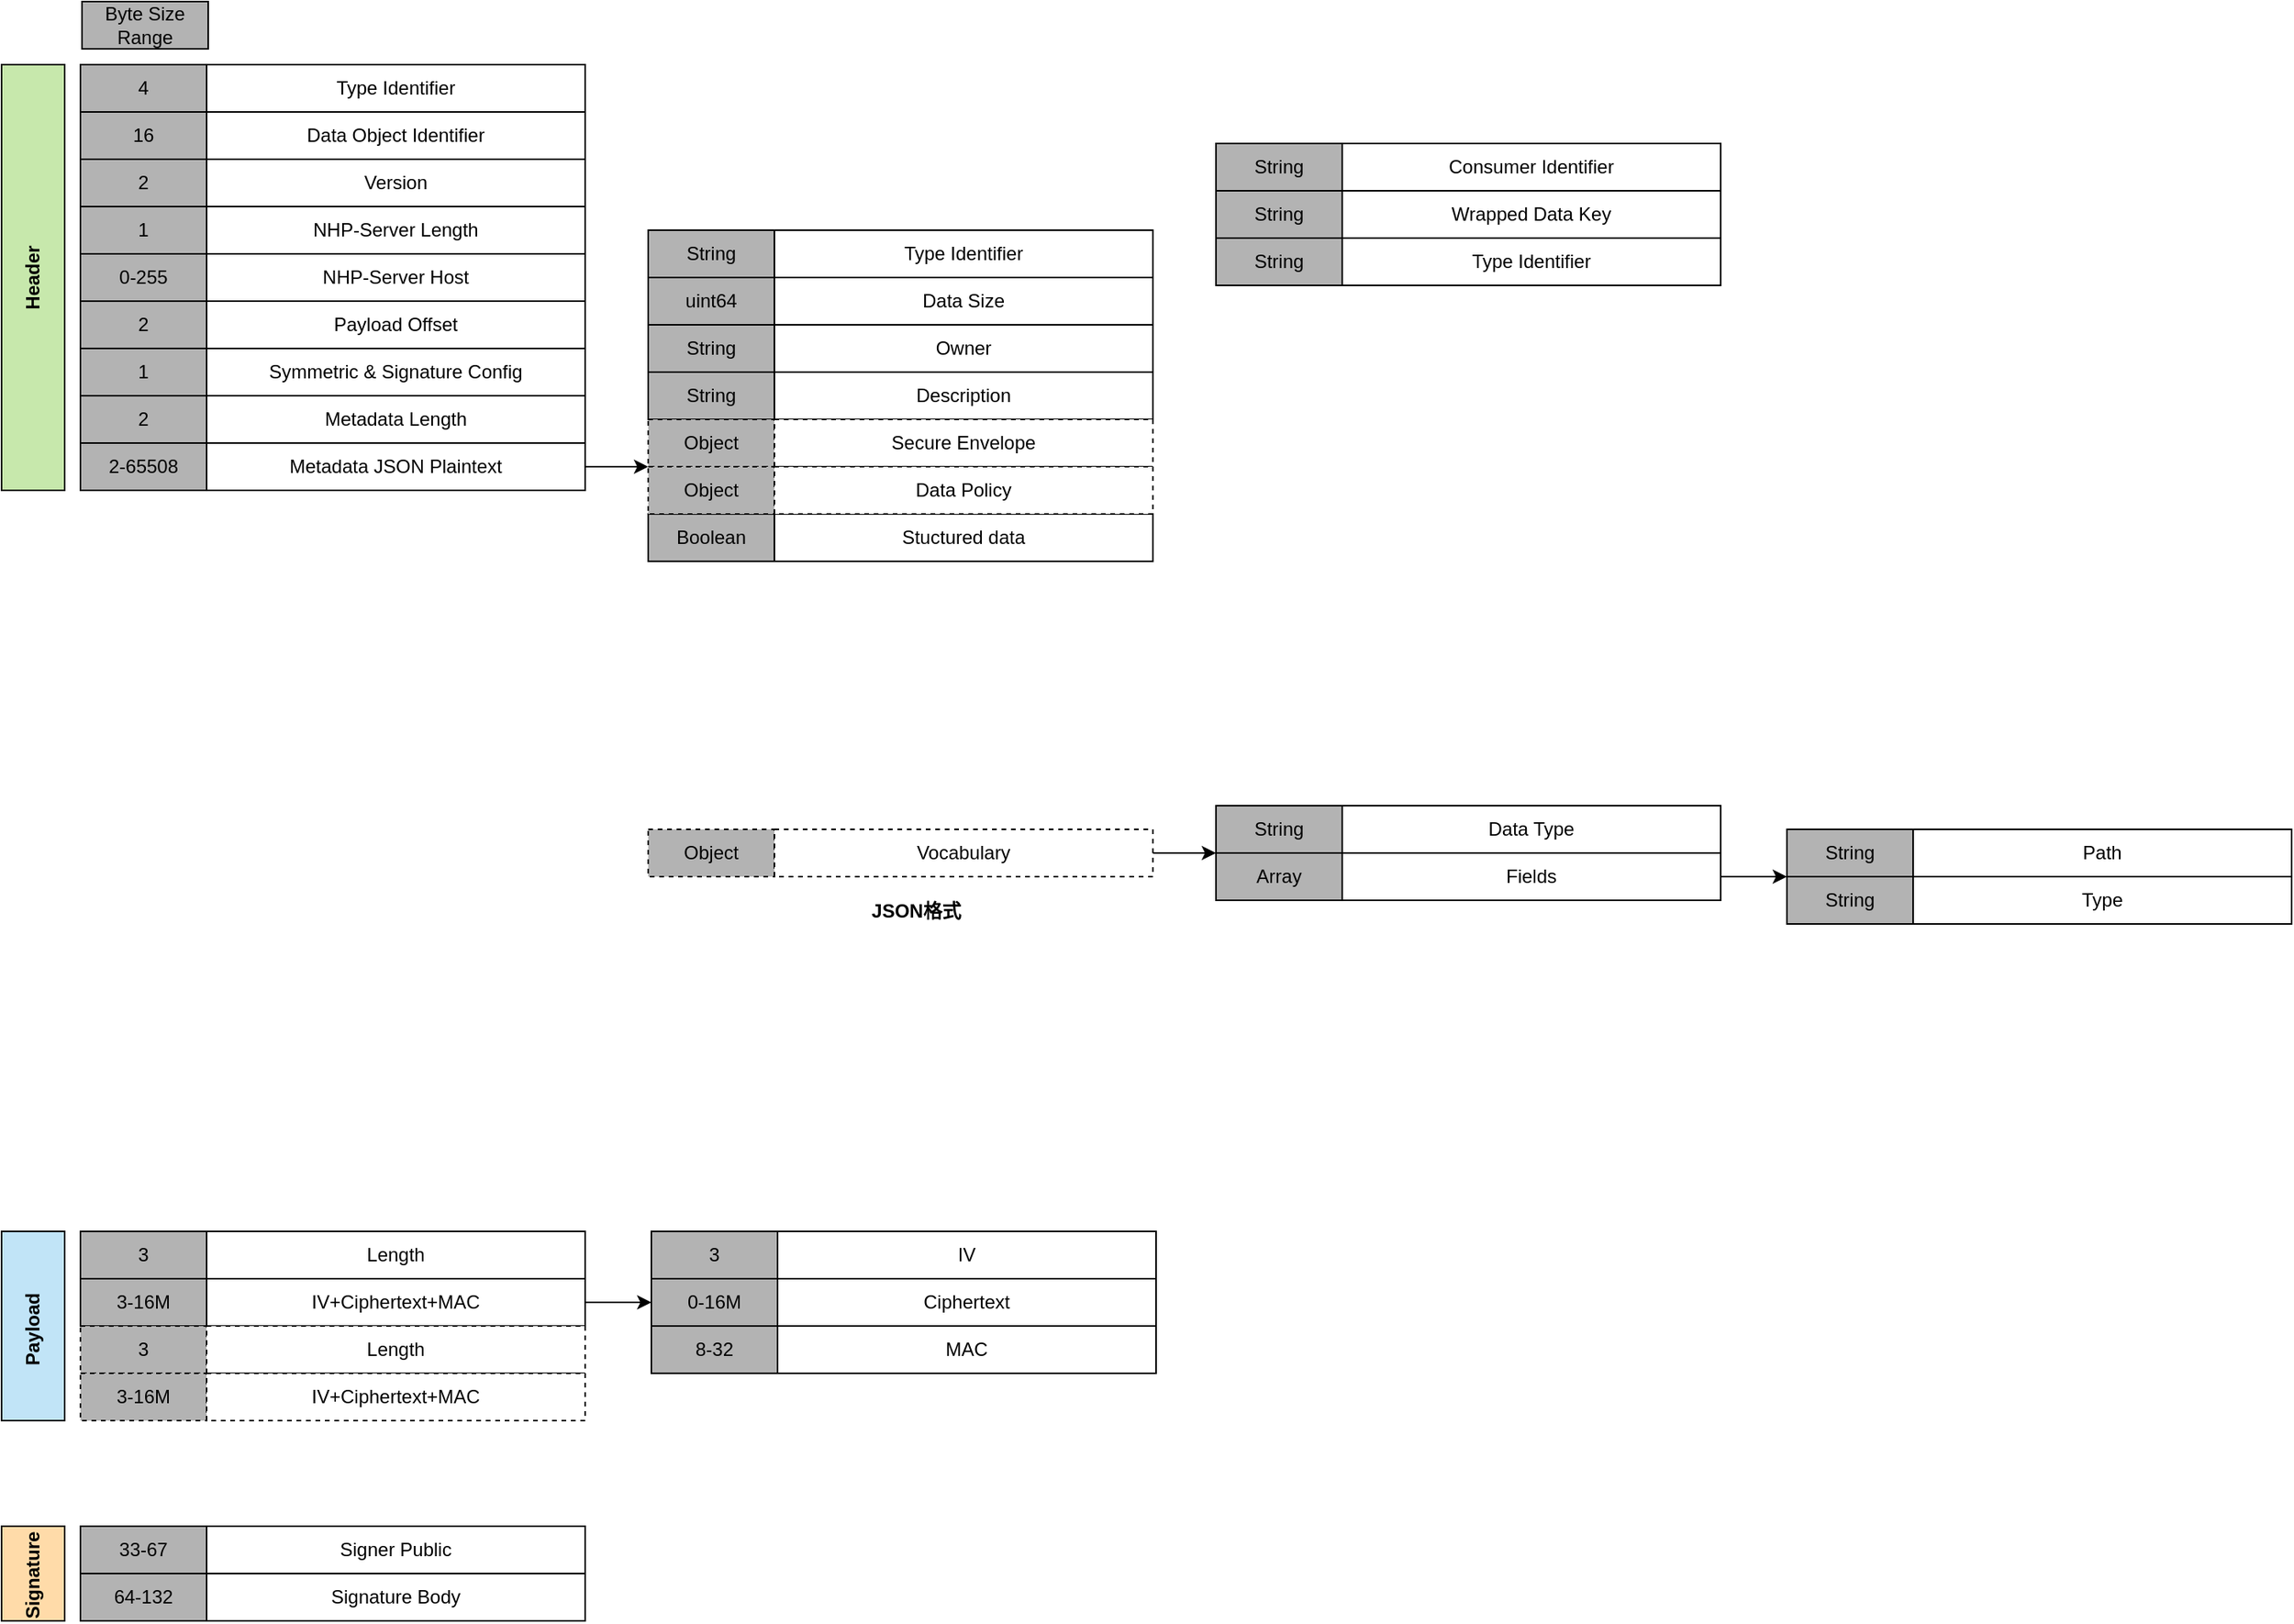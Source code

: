 <mxfile version="27.0.2">
  <diagram name="第 1 页" id="uLFJ8SncW3sbKlQuvjZg">
    <mxGraphModel dx="1636" dy="901" grid="1" gridSize="10" guides="1" tooltips="1" connect="1" arrows="1" fold="1" page="1" pageScale="1" pageWidth="1654" pageHeight="1169" math="0" shadow="0">
      <root>
        <mxCell id="0" />
        <mxCell id="1" parent="0" />
        <mxCell id="0JDXkcEKAHQ5cRbbdFEC-103" value="" style="group" parent="1" vertex="1" connectable="0">
          <mxGeometry x="150" y="840" width="732" height="120" as="geometry" />
        </mxCell>
        <mxCell id="0JDXkcEKAHQ5cRbbdFEC-66" value="" style="rounded=0;whiteSpace=wrap;html=1;fillColor=light-dark(#c1e4f7, #319eff);fontColor=#ffffff;strokeColor=default;" parent="0JDXkcEKAHQ5cRbbdFEC-103" vertex="1">
          <mxGeometry width="40" height="120" as="geometry" />
        </mxCell>
        <mxCell id="0JDXkcEKAHQ5cRbbdFEC-67" value="3" style="rounded=0;whiteSpace=wrap;html=1;fillColor=#B3B3B3;strokeColor=default;" parent="0JDXkcEKAHQ5cRbbdFEC-103" vertex="1">
          <mxGeometry x="50" width="80" height="30" as="geometry" />
        </mxCell>
        <mxCell id="0JDXkcEKAHQ5cRbbdFEC-68" value="Length" style="rounded=0;whiteSpace=wrap;html=1;" parent="0JDXkcEKAHQ5cRbbdFEC-103" vertex="1">
          <mxGeometry x="130" width="240" height="30" as="geometry" />
        </mxCell>
        <mxCell id="0JDXkcEKAHQ5cRbbdFEC-69" value="3-16M" style="rounded=0;whiteSpace=wrap;html=1;fillColor=#B3B3B3;strokeColor=default;" parent="0JDXkcEKAHQ5cRbbdFEC-103" vertex="1">
          <mxGeometry x="50" y="30" width="80" height="30" as="geometry" />
        </mxCell>
        <mxCell id="0JDXkcEKAHQ5cRbbdFEC-81" style="edgeStyle=orthogonalEdgeStyle;rounded=0;orthogonalLoop=1;jettySize=auto;html=1;exitX=1;exitY=0.5;exitDx=0;exitDy=0;entryX=0;entryY=0.5;entryDx=0;entryDy=0;" parent="0JDXkcEKAHQ5cRbbdFEC-103" source="0JDXkcEKAHQ5cRbbdFEC-70" target="0JDXkcEKAHQ5cRbbdFEC-75" edge="1">
          <mxGeometry relative="1" as="geometry" />
        </mxCell>
        <mxCell id="0JDXkcEKAHQ5cRbbdFEC-70" value="IV+Ciphertext+MAC" style="rounded=0;whiteSpace=wrap;html=1;" parent="0JDXkcEKAHQ5cRbbdFEC-103" vertex="1">
          <mxGeometry x="130" y="30" width="240" height="30" as="geometry" />
        </mxCell>
        <mxCell id="0JDXkcEKAHQ5cRbbdFEC-71" value="&lt;b&gt;Payload&lt;/b&gt;" style="text;html=1;align=center;verticalAlign=middle;whiteSpace=wrap;rounded=0;rotation=-90;" parent="0JDXkcEKAHQ5cRbbdFEC-103" vertex="1">
          <mxGeometry x="-10" y="47" width="60" height="30" as="geometry" />
        </mxCell>
        <mxCell id="0JDXkcEKAHQ5cRbbdFEC-80" value="" style="group" parent="0JDXkcEKAHQ5cRbbdFEC-103" vertex="1" connectable="0">
          <mxGeometry x="412" width="320" height="90" as="geometry" />
        </mxCell>
        <mxCell id="0JDXkcEKAHQ5cRbbdFEC-73" value="3" style="rounded=0;whiteSpace=wrap;html=1;fillColor=#B3B3B3;strokeColor=default;" parent="0JDXkcEKAHQ5cRbbdFEC-80" vertex="1">
          <mxGeometry width="80" height="30" as="geometry" />
        </mxCell>
        <mxCell id="0JDXkcEKAHQ5cRbbdFEC-74" value="IV" style="rounded=0;whiteSpace=wrap;html=1;" parent="0JDXkcEKAHQ5cRbbdFEC-80" vertex="1">
          <mxGeometry x="80" width="240" height="30" as="geometry" />
        </mxCell>
        <mxCell id="0JDXkcEKAHQ5cRbbdFEC-75" value="0-16M" style="rounded=0;whiteSpace=wrap;html=1;fillColor=#B3B3B3;strokeColor=default;" parent="0JDXkcEKAHQ5cRbbdFEC-80" vertex="1">
          <mxGeometry y="30" width="80" height="30" as="geometry" />
        </mxCell>
        <mxCell id="0JDXkcEKAHQ5cRbbdFEC-76" value="Ciphertext" style="rounded=0;whiteSpace=wrap;html=1;" parent="0JDXkcEKAHQ5cRbbdFEC-80" vertex="1">
          <mxGeometry x="80" y="30" width="240" height="30" as="geometry" />
        </mxCell>
        <mxCell id="0JDXkcEKAHQ5cRbbdFEC-78" value="8-32" style="rounded=0;whiteSpace=wrap;html=1;fillColor=#B3B3B3;strokeColor=default;" parent="0JDXkcEKAHQ5cRbbdFEC-80" vertex="1">
          <mxGeometry y="60" width="80" height="30" as="geometry" />
        </mxCell>
        <mxCell id="0JDXkcEKAHQ5cRbbdFEC-79" value="MAC" style="rounded=0;whiteSpace=wrap;html=1;" parent="0JDXkcEKAHQ5cRbbdFEC-80" vertex="1">
          <mxGeometry x="80" y="60" width="240" height="30" as="geometry" />
        </mxCell>
        <mxCell id="0JDXkcEKAHQ5cRbbdFEC-83" value="3" style="rounded=0;whiteSpace=wrap;html=1;fillColor=#B3B3B3;strokeColor=default;dashed=1;" parent="0JDXkcEKAHQ5cRbbdFEC-103" vertex="1">
          <mxGeometry x="50" y="60" width="80" height="30" as="geometry" />
        </mxCell>
        <mxCell id="0JDXkcEKAHQ5cRbbdFEC-84" value="Length" style="rounded=0;whiteSpace=wrap;html=1;dashed=1;" parent="0JDXkcEKAHQ5cRbbdFEC-103" vertex="1">
          <mxGeometry x="130" y="60" width="240" height="30" as="geometry" />
        </mxCell>
        <mxCell id="0JDXkcEKAHQ5cRbbdFEC-85" value="3-16M" style="rounded=0;whiteSpace=wrap;html=1;fillColor=#B3B3B3;strokeColor=default;dashed=1;" parent="0JDXkcEKAHQ5cRbbdFEC-103" vertex="1">
          <mxGeometry x="50" y="90" width="80" height="30" as="geometry" />
        </mxCell>
        <mxCell id="0JDXkcEKAHQ5cRbbdFEC-86" value="IV+Ciphertext+MAC" style="rounded=0;whiteSpace=wrap;html=1;dashed=1;" parent="0JDXkcEKAHQ5cRbbdFEC-103" vertex="1">
          <mxGeometry x="130" y="90" width="240" height="30" as="geometry" />
        </mxCell>
        <mxCell id="0JDXkcEKAHQ5cRbbdFEC-106" value="" style="shape=image;html=1;verticalAlign=top;verticalLabelPosition=bottom;labelBackgroundColor=#ffffff;imageAspect=0;aspect=fixed;image=https://cdn4.iconfinder.com/data/icons/ionicons/512/icon-ios7-more-128.png;imageBackground=none;" parent="1" vertex="1">
          <mxGeometry x="213" y="949" width="50" height="50" as="geometry" />
        </mxCell>
        <mxCell id="0JDXkcEKAHQ5cRbbdFEC-107" value="Byte Size Range" style="rounded=0;whiteSpace=wrap;html=1;fillColor=#B3B3B3;strokeColor=default;" parent="1" vertex="1">
          <mxGeometry x="201" y="60" width="80" height="30" as="geometry" />
        </mxCell>
        <mxCell id="0JDXkcEKAHQ5cRbbdFEC-90" value="" style="rounded=0;whiteSpace=wrap;html=1;fillColor=light-dark(#ffdba9, #319eff);fontColor=#ffffff;strokeColor=default;container=0;" parent="1" vertex="1">
          <mxGeometry x="150" y="1027" width="40" height="60" as="geometry" />
        </mxCell>
        <mxCell id="0JDXkcEKAHQ5cRbbdFEC-91" value="33-67" style="rounded=0;whiteSpace=wrap;html=1;fillColor=#B3B3B3;strokeColor=default;container=0;" parent="1" vertex="1">
          <mxGeometry x="200" y="1027" width="80" height="30" as="geometry" />
        </mxCell>
        <mxCell id="0JDXkcEKAHQ5cRbbdFEC-92" value="Signer Public" style="rounded=0;whiteSpace=wrap;html=1;container=0;" parent="1" vertex="1">
          <mxGeometry x="280" y="1027" width="240" height="30" as="geometry" />
        </mxCell>
        <mxCell id="0JDXkcEKAHQ5cRbbdFEC-93" value="64-132" style="rounded=0;whiteSpace=wrap;html=1;fillColor=#B3B3B3;strokeColor=default;container=0;" parent="1" vertex="1">
          <mxGeometry x="200" y="1057" width="80" height="30" as="geometry" />
        </mxCell>
        <mxCell id="0JDXkcEKAHQ5cRbbdFEC-94" value="Signature Body" style="rounded=0;whiteSpace=wrap;html=1;container=0;" parent="1" vertex="1">
          <mxGeometry x="280" y="1057" width="240" height="30" as="geometry" />
        </mxCell>
        <mxCell id="0JDXkcEKAHQ5cRbbdFEC-95" value="&lt;b&gt;Signature&lt;/b&gt;" style="text;html=1;align=center;verticalAlign=middle;whiteSpace=wrap;rounded=0;rotation=-90;container=0;" parent="1" vertex="1">
          <mxGeometry x="140" y="1043" width="60" height="30" as="geometry" />
        </mxCell>
        <mxCell id="0JDXkcEKAHQ5cRbbdFEC-1" value="" style="rounded=0;whiteSpace=wrap;html=1;fillColor=light-dark(#c7e8ac, #4a890c);fontColor=#ffffff;strokeColor=default;" parent="1" vertex="1">
          <mxGeometry x="150" y="100" width="40" height="270" as="geometry" />
        </mxCell>
        <mxCell id="0JDXkcEKAHQ5cRbbdFEC-2" value="4" style="rounded=0;whiteSpace=wrap;html=1;fillColor=#B3B3B3;strokeColor=default;" parent="1" vertex="1">
          <mxGeometry x="200" y="100" width="80" height="30" as="geometry" />
        </mxCell>
        <mxCell id="0JDXkcEKAHQ5cRbbdFEC-4" value="Type Identifier" style="rounded=0;whiteSpace=wrap;html=1;" parent="1" vertex="1">
          <mxGeometry x="280" y="100" width="240" height="30" as="geometry" />
        </mxCell>
        <mxCell id="0JDXkcEKAHQ5cRbbdFEC-5" value="16" style="rounded=0;whiteSpace=wrap;html=1;fillColor=#B3B3B3;strokeColor=default;" parent="1" vertex="1">
          <mxGeometry x="200" y="130" width="80" height="30" as="geometry" />
        </mxCell>
        <mxCell id="0JDXkcEKAHQ5cRbbdFEC-6" value="Data Object Identifier" style="rounded=0;whiteSpace=wrap;html=1;" parent="1" vertex="1">
          <mxGeometry x="280" y="130" width="240" height="30" as="geometry" />
        </mxCell>
        <mxCell id="0JDXkcEKAHQ5cRbbdFEC-7" value="2" style="rounded=0;whiteSpace=wrap;html=1;fillColor=#B3B3B3;strokeColor=default;" parent="1" vertex="1">
          <mxGeometry x="200" y="160" width="80" height="30" as="geometry" />
        </mxCell>
        <mxCell id="0JDXkcEKAHQ5cRbbdFEC-8" value="Version" style="rounded=0;whiteSpace=wrap;html=1;" parent="1" vertex="1">
          <mxGeometry x="280" y="160" width="240" height="30" as="geometry" />
        </mxCell>
        <mxCell id="0JDXkcEKAHQ5cRbbdFEC-9" value="2" style="rounded=0;whiteSpace=wrap;html=1;fillColor=#B3B3B3;strokeColor=default;" parent="1" vertex="1">
          <mxGeometry x="200" y="250" width="80" height="30" as="geometry" />
        </mxCell>
        <mxCell id="0JDXkcEKAHQ5cRbbdFEC-10" value="Payload Offset" style="rounded=0;whiteSpace=wrap;html=1;" parent="1" vertex="1">
          <mxGeometry x="280" y="250" width="240" height="30" as="geometry" />
        </mxCell>
        <mxCell id="0JDXkcEKAHQ5cRbbdFEC-11" value="1" style="rounded=0;whiteSpace=wrap;html=1;fillColor=#B3B3B3;strokeColor=default;" parent="1" vertex="1">
          <mxGeometry x="200" y="280" width="80" height="30" as="geometry" />
        </mxCell>
        <mxCell id="0JDXkcEKAHQ5cRbbdFEC-12" value="Symmetric &amp;amp; Signature Config" style="rounded=0;whiteSpace=wrap;html=1;" parent="1" vertex="1">
          <mxGeometry x="280" y="280" width="240" height="30" as="geometry" />
        </mxCell>
        <mxCell id="0JDXkcEKAHQ5cRbbdFEC-13" value="2" style="rounded=0;whiteSpace=wrap;html=1;fillColor=#B3B3B3;strokeColor=default;" parent="1" vertex="1">
          <mxGeometry x="200" y="310" width="80" height="30" as="geometry" />
        </mxCell>
        <mxCell id="0JDXkcEKAHQ5cRbbdFEC-30" style="edgeStyle=orthogonalEdgeStyle;rounded=0;orthogonalLoop=1;jettySize=auto;html=1;exitX=1;exitY=0.5;exitDx=0;exitDy=0;entryX=0;entryY=1;entryDx=0;entryDy=0;" parent="1" source="0JDXkcEKAHQ5cRbbdFEC-33" target="0JDXkcEKAHQ5cRbbdFEC-25" edge="1">
          <mxGeometry relative="1" as="geometry">
            <mxPoint x="560" y="375.0" as="targetPoint" />
            <Array as="points">
              <mxPoint x="550" y="355" />
              <mxPoint x="550" y="355" />
            </Array>
          </mxGeometry>
        </mxCell>
        <mxCell id="0JDXkcEKAHQ5cRbbdFEC-14" value="Metadata Length" style="rounded=0;whiteSpace=wrap;html=1;" parent="1" vertex="1">
          <mxGeometry x="280" y="310" width="240" height="30" as="geometry" />
        </mxCell>
        <mxCell id="0JDXkcEKAHQ5cRbbdFEC-15" value="&lt;b&gt;Header&lt;/b&gt;" style="text;html=1;align=center;verticalAlign=middle;whiteSpace=wrap;rounded=0;rotation=-90;" parent="1" vertex="1">
          <mxGeometry x="140" y="220" width="60" height="30" as="geometry" />
        </mxCell>
        <mxCell id="0JDXkcEKAHQ5cRbbdFEC-17" value="String" style="rounded=0;whiteSpace=wrap;html=1;fillColor=#B3B3B3;strokeColor=default;" parent="1" vertex="1">
          <mxGeometry x="560" y="205" width="80" height="30" as="geometry" />
        </mxCell>
        <mxCell id="0JDXkcEKAHQ5cRbbdFEC-18" value="Type Identifier" style="rounded=0;whiteSpace=wrap;html=1;" parent="1" vertex="1">
          <mxGeometry x="640" y="205" width="240" height="30" as="geometry" />
        </mxCell>
        <mxCell id="0JDXkcEKAHQ5cRbbdFEC-19" value="uint64" style="rounded=0;whiteSpace=wrap;html=1;fillColor=#B3B3B3;strokeColor=default;" parent="1" vertex="1">
          <mxGeometry x="560" y="235" width="80" height="30" as="geometry" />
        </mxCell>
        <mxCell id="0JDXkcEKAHQ5cRbbdFEC-20" value="Data Size" style="rounded=0;whiteSpace=wrap;html=1;" parent="1" vertex="1">
          <mxGeometry x="640" y="235" width="240" height="30" as="geometry" />
        </mxCell>
        <mxCell id="0JDXkcEKAHQ5cRbbdFEC-21" value="String" style="rounded=0;whiteSpace=wrap;html=1;fillColor=#B3B3B3;strokeColor=default;" parent="1" vertex="1">
          <mxGeometry x="560" y="265" width="80" height="30" as="geometry" />
        </mxCell>
        <mxCell id="0JDXkcEKAHQ5cRbbdFEC-22" value="Owner" style="rounded=0;whiteSpace=wrap;html=1;" parent="1" vertex="1">
          <mxGeometry x="640" y="265" width="240" height="30" as="geometry" />
        </mxCell>
        <mxCell id="0JDXkcEKAHQ5cRbbdFEC-23" value="String" style="rounded=0;whiteSpace=wrap;html=1;fillColor=#B3B3B3;strokeColor=default;" parent="1" vertex="1">
          <mxGeometry x="560" y="295" width="80" height="30" as="geometry" />
        </mxCell>
        <mxCell id="0JDXkcEKAHQ5cRbbdFEC-24" value="Description" style="rounded=0;whiteSpace=wrap;html=1;" parent="1" vertex="1">
          <mxGeometry x="640" y="295" width="240" height="30" as="geometry" />
        </mxCell>
        <mxCell id="0JDXkcEKAHQ5cRbbdFEC-25" value="Object" style="rounded=0;whiteSpace=wrap;html=1;fillColor=#B3B3B3;strokeColor=default;dashed=1;" parent="1" vertex="1">
          <mxGeometry x="560" y="325" width="80" height="30" as="geometry" />
        </mxCell>
        <mxCell id="0JDXkcEKAHQ5cRbbdFEC-26" value="Secure Envelope" style="rounded=0;whiteSpace=wrap;html=1;dashed=1;" parent="1" vertex="1">
          <mxGeometry x="640" y="325" width="240" height="30" as="geometry" />
        </mxCell>
        <mxCell id="0JDXkcEKAHQ5cRbbdFEC-31" value="&lt;b&gt;JSON格式&lt;/b&gt;" style="text;html=1;align=center;verticalAlign=middle;whiteSpace=wrap;rounded=0;" parent="1" vertex="1">
          <mxGeometry x="700" y="622" width="60" height="30" as="geometry" />
        </mxCell>
        <mxCell id="0JDXkcEKAHQ5cRbbdFEC-32" value="2-65508" style="rounded=0;whiteSpace=wrap;html=1;fillColor=#B3B3B3;strokeColor=default;" parent="1" vertex="1">
          <mxGeometry x="200" y="340" width="80" height="30" as="geometry" />
        </mxCell>
        <mxCell id="0JDXkcEKAHQ5cRbbdFEC-33" value="Metadata JSON Plaintext" style="rounded=0;whiteSpace=wrap;html=1;" parent="1" vertex="1">
          <mxGeometry x="280" y="340" width="240" height="30" as="geometry" />
        </mxCell>
        <mxCell id="0JDXkcEKAHQ5cRbbdFEC-37" value="String" style="rounded=0;whiteSpace=wrap;html=1;fillColor=#B3B3B3;strokeColor=default;" parent="1" vertex="1">
          <mxGeometry x="920" y="570" width="80" height="30" as="geometry" />
        </mxCell>
        <mxCell id="0JDXkcEKAHQ5cRbbdFEC-38" value="Data Type" style="rounded=0;whiteSpace=wrap;html=1;" parent="1" vertex="1">
          <mxGeometry x="1000" y="570" width="240" height="30" as="geometry" />
        </mxCell>
        <mxCell id="0JDXkcEKAHQ5cRbbdFEC-39" value="Array" style="rounded=0;whiteSpace=wrap;html=1;fillColor=#B3B3B3;strokeColor=default;" parent="1" vertex="1">
          <mxGeometry x="920" y="600" width="80" height="30" as="geometry" />
        </mxCell>
        <mxCell id="0JDXkcEKAHQ5cRbbdFEC-100" style="edgeStyle=orthogonalEdgeStyle;rounded=0;orthogonalLoop=1;jettySize=auto;html=1;exitX=1;exitY=0.5;exitDx=0;exitDy=0;entryX=0;entryY=0;entryDx=0;entryDy=0;" parent="1" source="0JDXkcEKAHQ5cRbbdFEC-40" target="0JDXkcEKAHQ5cRbbdFEC-57" edge="1">
          <mxGeometry relative="1" as="geometry">
            <Array as="points">
              <mxPoint x="1270" y="615" />
              <mxPoint x="1270" y="615" />
            </Array>
          </mxGeometry>
        </mxCell>
        <mxCell id="0JDXkcEKAHQ5cRbbdFEC-40" value="Fields" style="rounded=0;whiteSpace=wrap;html=1;" parent="1" vertex="1">
          <mxGeometry x="1000" y="600" width="240" height="30" as="geometry" />
        </mxCell>
        <mxCell id="0JDXkcEKAHQ5cRbbdFEC-55" value="String" style="rounded=0;whiteSpace=wrap;html=1;fillColor=#B3B3B3;strokeColor=default;" parent="1" vertex="1">
          <mxGeometry x="1282" y="585" width="80" height="30" as="geometry" />
        </mxCell>
        <mxCell id="0JDXkcEKAHQ5cRbbdFEC-56" value="Path" style="rounded=0;whiteSpace=wrap;html=1;" parent="1" vertex="1">
          <mxGeometry x="1362" y="585" width="240" height="30" as="geometry" />
        </mxCell>
        <mxCell id="0JDXkcEKAHQ5cRbbdFEC-57" value="String" style="rounded=0;whiteSpace=wrap;html=1;fillColor=#B3B3B3;strokeColor=default;" parent="1" vertex="1">
          <mxGeometry x="1282" y="615" width="80" height="30" as="geometry" />
        </mxCell>
        <mxCell id="0JDXkcEKAHQ5cRbbdFEC-58" value="Type" style="rounded=0;whiteSpace=wrap;html=1;" parent="1" vertex="1">
          <mxGeometry x="1362" y="615" width="240" height="30" as="geometry" />
        </mxCell>
        <mxCell id="0JDXkcEKAHQ5cRbbdFEC-108" value="1" style="rounded=0;whiteSpace=wrap;html=1;fillColor=#B3B3B3;strokeColor=default;" parent="1" vertex="1">
          <mxGeometry x="200" y="190" width="80" height="30" as="geometry" />
        </mxCell>
        <mxCell id="0JDXkcEKAHQ5cRbbdFEC-109" value="NHP-Server Length" style="rounded=0;whiteSpace=wrap;html=1;" parent="1" vertex="1">
          <mxGeometry x="280" y="190" width="240" height="30" as="geometry" />
        </mxCell>
        <mxCell id="0JDXkcEKAHQ5cRbbdFEC-110" value="0-255" style="rounded=0;whiteSpace=wrap;html=1;fillColor=#B3B3B3;strokeColor=default;" parent="1" vertex="1">
          <mxGeometry x="200" y="220" width="80" height="30" as="geometry" />
        </mxCell>
        <mxCell id="0JDXkcEKAHQ5cRbbdFEC-111" value="NHP-Server Host" style="rounded=0;whiteSpace=wrap;html=1;" parent="1" vertex="1">
          <mxGeometry x="280" y="220" width="240" height="30" as="geometry" />
        </mxCell>
        <mxCell id="Gw7XbRiMmhPVKcOSv_M4-9" value="Boolean" style="rounded=0;whiteSpace=wrap;html=1;fillColor=#B3B3B3;strokeColor=default;" vertex="1" parent="1">
          <mxGeometry x="560" y="385" width="80" height="30" as="geometry" />
        </mxCell>
        <mxCell id="Gw7XbRiMmhPVKcOSv_M4-10" value="Stuctured data" style="rounded=0;whiteSpace=wrap;html=1;" vertex="1" parent="1">
          <mxGeometry x="640" y="385" width="240" height="30" as="geometry" />
        </mxCell>
        <mxCell id="Gw7XbRiMmhPVKcOSv_M4-7" value="Object" style="rounded=0;whiteSpace=wrap;html=1;fillColor=#B3B3B3;strokeColor=default;dashed=1;" vertex="1" parent="1">
          <mxGeometry x="560" y="355" width="80" height="30" as="geometry" />
        </mxCell>
        <mxCell id="Gw7XbRiMmhPVKcOSv_M4-8" value="Data Policy" style="rounded=0;whiteSpace=wrap;html=1;dashed=1;" vertex="1" parent="1">
          <mxGeometry x="640" y="355" width="240" height="30" as="geometry" />
        </mxCell>
        <mxCell id="Gw7XbRiMmhPVKcOSv_M4-11" value="Object" style="rounded=0;whiteSpace=wrap;html=1;fillColor=#B3B3B3;strokeColor=default;dashed=1;" vertex="1" parent="1">
          <mxGeometry x="560" y="585" width="80" height="30" as="geometry" />
        </mxCell>
        <mxCell id="Gw7XbRiMmhPVKcOSv_M4-13" style="edgeStyle=orthogonalEdgeStyle;rounded=0;orthogonalLoop=1;jettySize=auto;html=1;exitX=1;exitY=0.5;exitDx=0;exitDy=0;entryX=0;entryY=1;entryDx=0;entryDy=0;" edge="1" parent="1" source="Gw7XbRiMmhPVKcOSv_M4-12" target="0JDXkcEKAHQ5cRbbdFEC-37">
          <mxGeometry relative="1" as="geometry">
            <Array as="points">
              <mxPoint x="910" y="600" />
              <mxPoint x="910" y="600" />
            </Array>
          </mxGeometry>
        </mxCell>
        <mxCell id="Gw7XbRiMmhPVKcOSv_M4-12" value="Vocabulary" style="rounded=0;whiteSpace=wrap;html=1;dashed=1;" vertex="1" parent="1">
          <mxGeometry x="640" y="585" width="240" height="30" as="geometry" />
        </mxCell>
        <mxCell id="Gw7XbRiMmhPVKcOSv_M4-14" value="String" style="rounded=0;whiteSpace=wrap;html=1;fillColor=#B3B3B3;strokeColor=default;" vertex="1" parent="1">
          <mxGeometry x="920" y="150" width="80" height="30" as="geometry" />
        </mxCell>
        <mxCell id="Gw7XbRiMmhPVKcOSv_M4-15" value="Consumer Identifier" style="rounded=0;whiteSpace=wrap;html=1;" vertex="1" parent="1">
          <mxGeometry x="1000" y="150" width="240" height="30" as="geometry" />
        </mxCell>
        <mxCell id="Gw7XbRiMmhPVKcOSv_M4-16" value="String" style="rounded=0;whiteSpace=wrap;html=1;fillColor=#B3B3B3;strokeColor=default;" vertex="1" parent="1">
          <mxGeometry x="920" y="180" width="80" height="30" as="geometry" />
        </mxCell>
        <mxCell id="Gw7XbRiMmhPVKcOSv_M4-17" value="Wrapped Data Key" style="rounded=0;whiteSpace=wrap;html=1;" vertex="1" parent="1">
          <mxGeometry x="1000" y="180" width="240" height="30" as="geometry" />
        </mxCell>
        <mxCell id="Gw7XbRiMmhPVKcOSv_M4-18" value="String" style="rounded=0;whiteSpace=wrap;html=1;fillColor=#B3B3B3;strokeColor=default;" vertex="1" parent="1">
          <mxGeometry x="920" y="210" width="80" height="30" as="geometry" />
        </mxCell>
        <mxCell id="Gw7XbRiMmhPVKcOSv_M4-19" value="Type Identifier" style="rounded=0;whiteSpace=wrap;html=1;" vertex="1" parent="1">
          <mxGeometry x="1000" y="210" width="240" height="30" as="geometry" />
        </mxCell>
      </root>
    </mxGraphModel>
  </diagram>
</mxfile>
